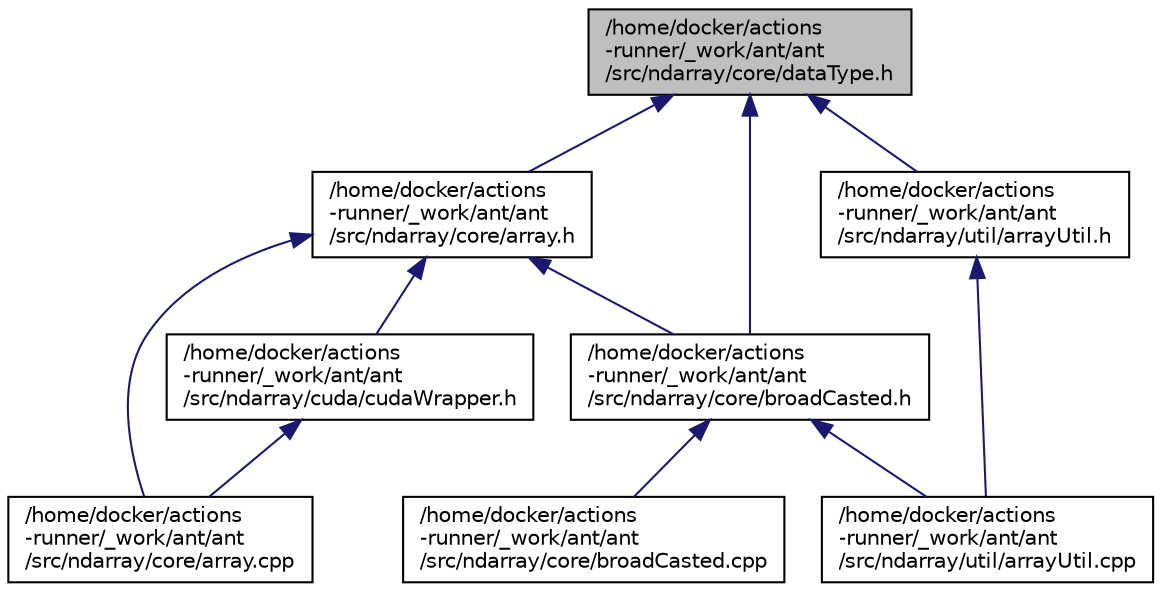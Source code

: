 digraph "/home/docker/actions-runner/_work/ant/ant/src/ndarray/core/dataType.h"
{
 // LATEX_PDF_SIZE
  edge [fontname="Helvetica",fontsize="10",labelfontname="Helvetica",labelfontsize="10"];
  node [fontname="Helvetica",fontsize="10",shape=record];
  Node1 [label="/home/docker/actions\l-runner/_work/ant/ant\l/src/ndarray/core/dataType.h",height=0.2,width=0.4,color="black", fillcolor="grey75", style="filled", fontcolor="black",tooltip=" "];
  Node1 -> Node2 [dir="back",color="midnightblue",fontsize="10",style="solid",fontname="Helvetica"];
  Node2 [label="/home/docker/actions\l-runner/_work/ant/ant\l/src/ndarray/core/array.h",height=0.2,width=0.4,color="black", fillcolor="white", style="filled",URL="$array_8h.html",tooltip=" "];
  Node2 -> Node3 [dir="back",color="midnightblue",fontsize="10",style="solid",fontname="Helvetica"];
  Node3 [label="/home/docker/actions\l-runner/_work/ant/ant\l/src/ndarray/core/array.cpp",height=0.2,width=0.4,color="black", fillcolor="white", style="filled",URL="$array_8cpp.html",tooltip=" "];
  Node2 -> Node4 [dir="back",color="midnightblue",fontsize="10",style="solid",fontname="Helvetica"];
  Node4 [label="/home/docker/actions\l-runner/_work/ant/ant\l/src/ndarray/core/broadCasted.h",height=0.2,width=0.4,color="black", fillcolor="white", style="filled",URL="$broadCasted_8h.html",tooltip=" "];
  Node4 -> Node5 [dir="back",color="midnightblue",fontsize="10",style="solid",fontname="Helvetica"];
  Node5 [label="/home/docker/actions\l-runner/_work/ant/ant\l/src/ndarray/core/broadCasted.cpp",height=0.2,width=0.4,color="black", fillcolor="white", style="filled",URL="$broadCasted_8cpp.html",tooltip=" "];
  Node4 -> Node6 [dir="back",color="midnightblue",fontsize="10",style="solid",fontname="Helvetica"];
  Node6 [label="/home/docker/actions\l-runner/_work/ant/ant\l/src/ndarray/util/arrayUtil.cpp",height=0.2,width=0.4,color="black", fillcolor="white", style="filled",URL="$arrayUtil_8cpp.html",tooltip=" "];
  Node2 -> Node7 [dir="back",color="midnightblue",fontsize="10",style="solid",fontname="Helvetica"];
  Node7 [label="/home/docker/actions\l-runner/_work/ant/ant\l/src/ndarray/cuda/cudaWrapper.h",height=0.2,width=0.4,color="black", fillcolor="white", style="filled",URL="$cudaWrapper_8h.html",tooltip=" "];
  Node7 -> Node3 [dir="back",color="midnightblue",fontsize="10",style="solid",fontname="Helvetica"];
  Node1 -> Node4 [dir="back",color="midnightblue",fontsize="10",style="solid",fontname="Helvetica"];
  Node1 -> Node8 [dir="back",color="midnightblue",fontsize="10",style="solid",fontname="Helvetica"];
  Node8 [label="/home/docker/actions\l-runner/_work/ant/ant\l/src/ndarray/util/arrayUtil.h",height=0.2,width=0.4,color="black", fillcolor="white", style="filled",URL="$arrayUtil_8h.html",tooltip=" "];
  Node8 -> Node6 [dir="back",color="midnightblue",fontsize="10",style="solid",fontname="Helvetica"];
}
